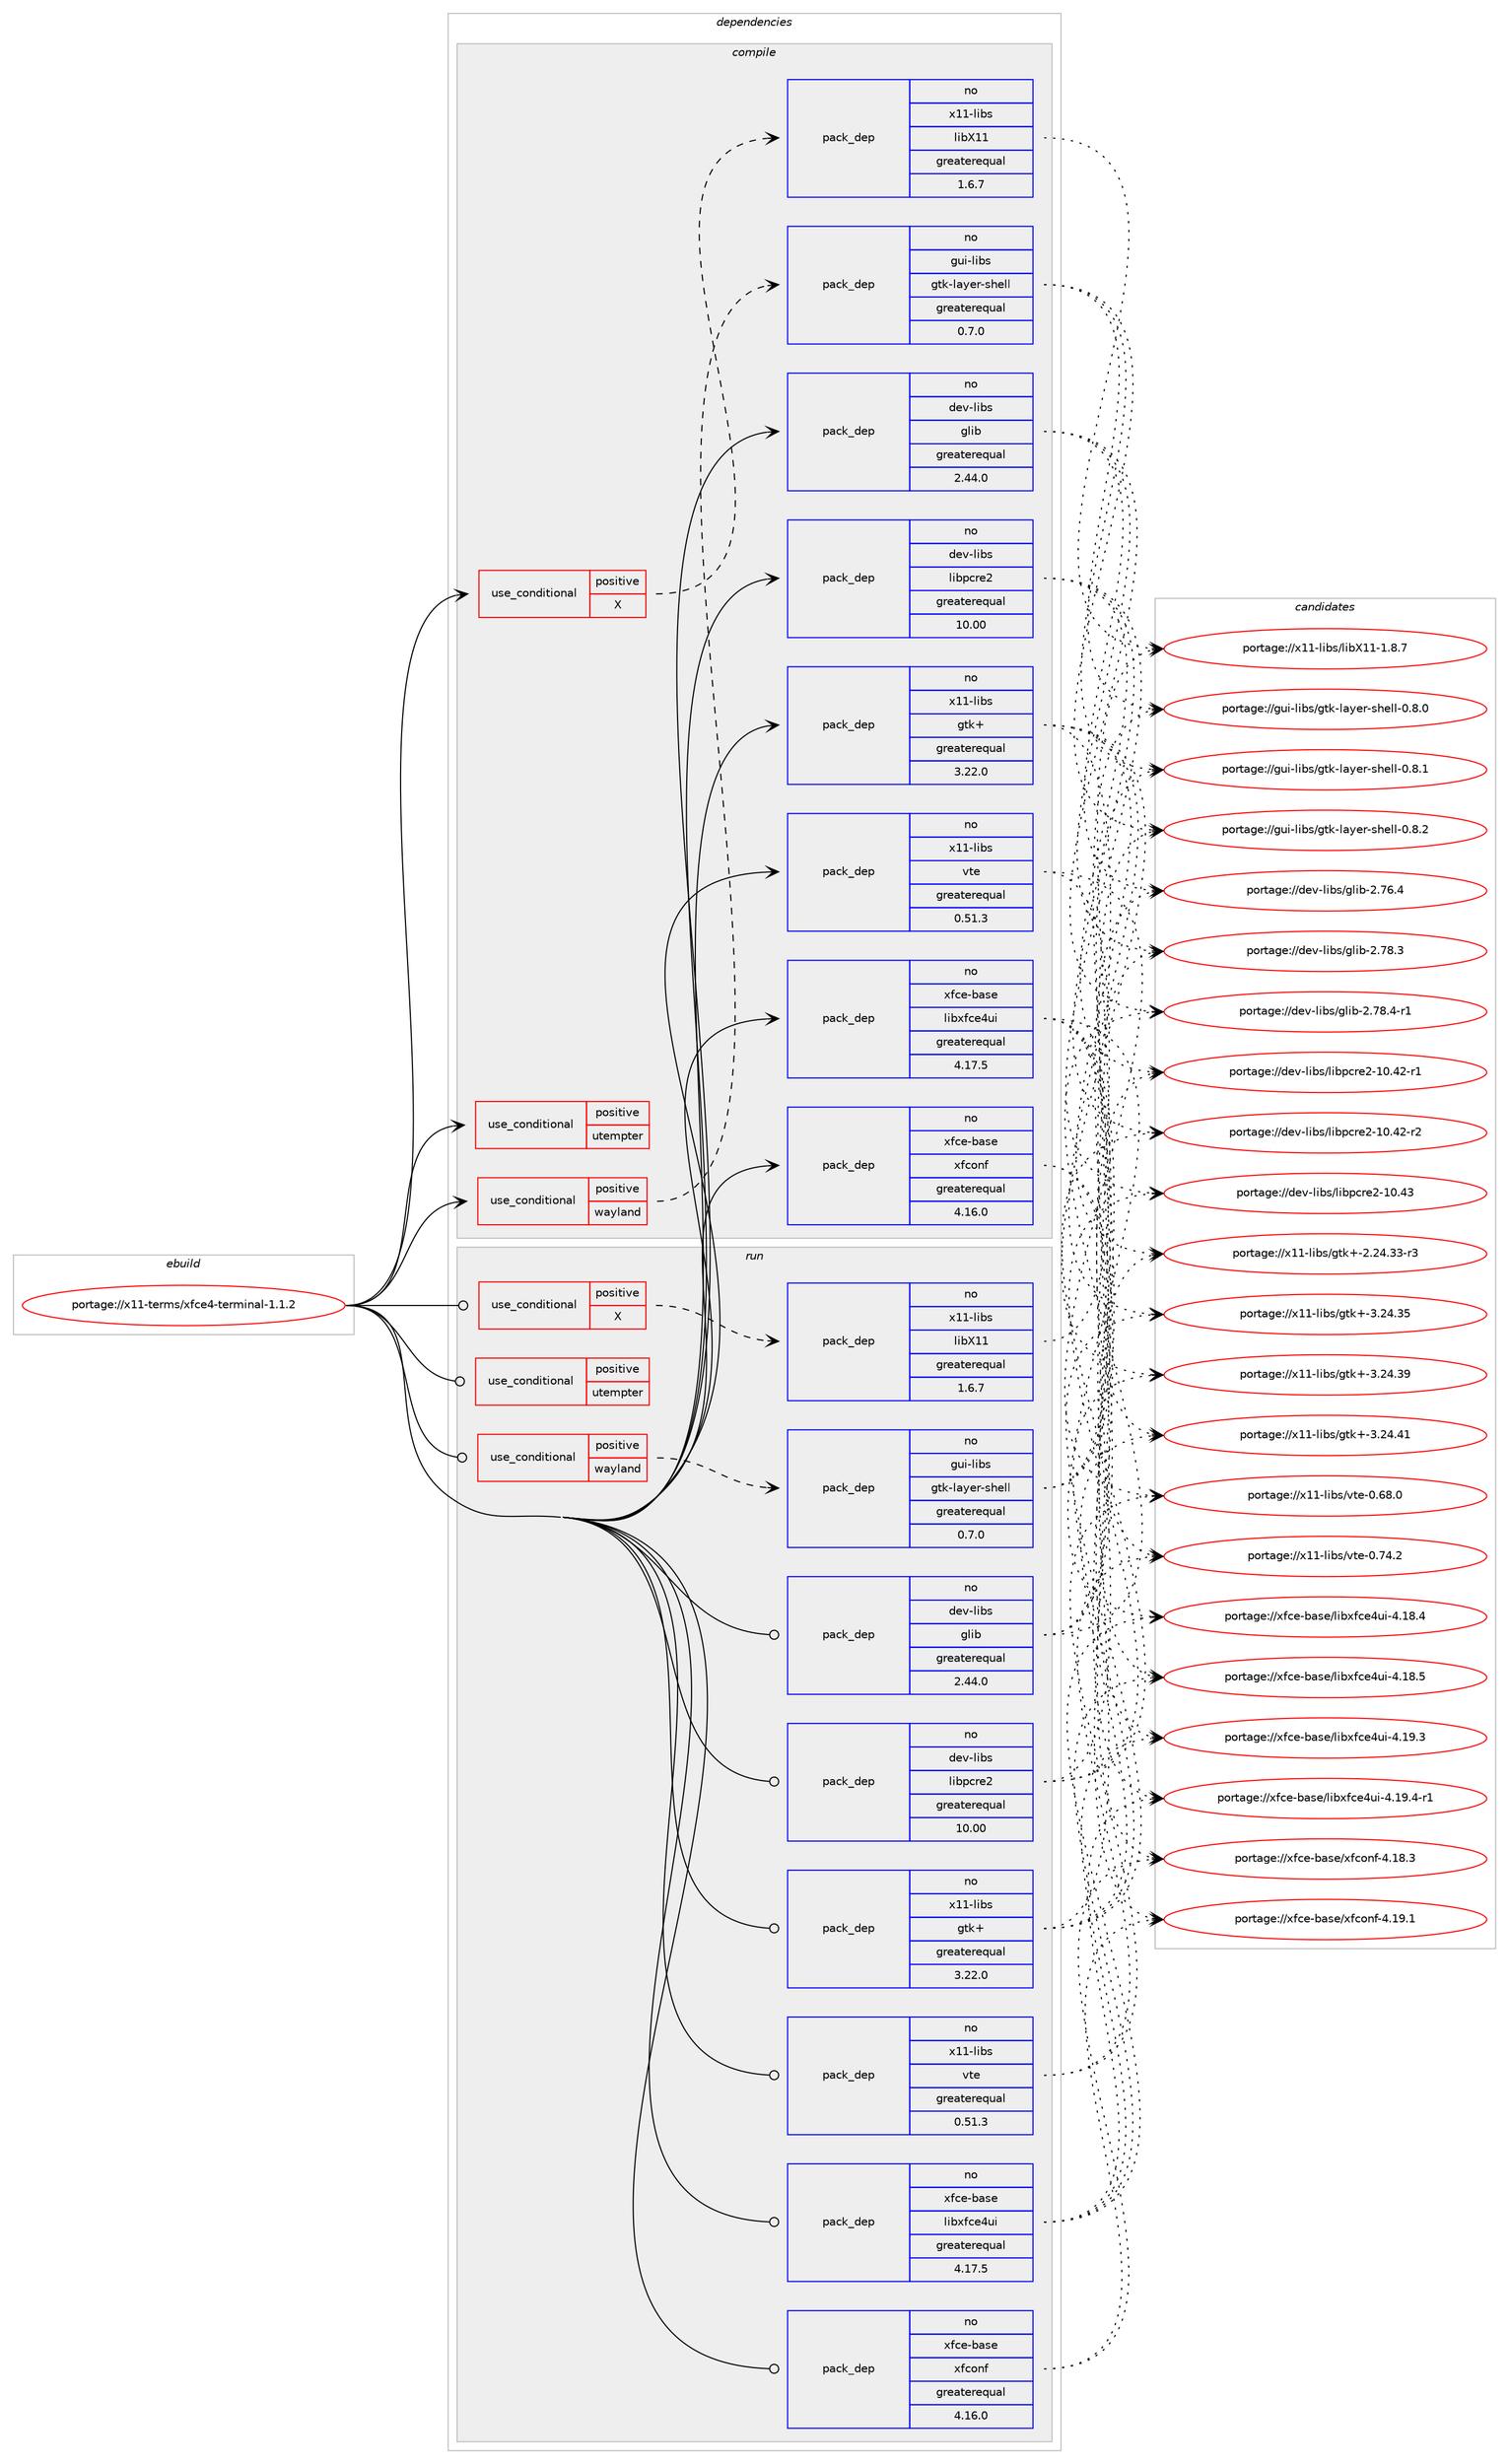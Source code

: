 digraph prolog {

# *************
# Graph options
# *************

newrank=true;
concentrate=true;
compound=true;
graph [rankdir=LR,fontname=Helvetica,fontsize=10,ranksep=1.5];#, ranksep=2.5, nodesep=0.2];
edge  [arrowhead=vee];
node  [fontname=Helvetica,fontsize=10];

# **********
# The ebuild
# **********

subgraph cluster_leftcol {
color=gray;
rank=same;
label=<<i>ebuild</i>>;
id [label="portage://x11-terms/xfce4-terminal-1.1.2", color=red, width=4, href="../x11-terms/xfce4-terminal-1.1.2.svg"];
}

# ****************
# The dependencies
# ****************

subgraph cluster_midcol {
color=gray;
label=<<i>dependencies</i>>;
subgraph cluster_compile {
fillcolor="#eeeeee";
style=filled;
label=<<i>compile</i>>;
subgraph cond19420 {
dependency29874 [label=<<TABLE BORDER="0" CELLBORDER="1" CELLSPACING="0" CELLPADDING="4"><TR><TD ROWSPAN="3" CELLPADDING="10">use_conditional</TD></TR><TR><TD>positive</TD></TR><TR><TD>X</TD></TR></TABLE>>, shape=none, color=red];
subgraph pack10099 {
dependency29875 [label=<<TABLE BORDER="0" CELLBORDER="1" CELLSPACING="0" CELLPADDING="4" WIDTH="220"><TR><TD ROWSPAN="6" CELLPADDING="30">pack_dep</TD></TR><TR><TD WIDTH="110">no</TD></TR><TR><TD>x11-libs</TD></TR><TR><TD>libX11</TD></TR><TR><TD>greaterequal</TD></TR><TR><TD>1.6.7</TD></TR></TABLE>>, shape=none, color=blue];
}
dependency29874:e -> dependency29875:w [weight=20,style="dashed",arrowhead="vee"];
}
id:e -> dependency29874:w [weight=20,style="solid",arrowhead="vee"];
subgraph cond19421 {
dependency29876 [label=<<TABLE BORDER="0" CELLBORDER="1" CELLSPACING="0" CELLPADDING="4"><TR><TD ROWSPAN="3" CELLPADDING="10">use_conditional</TD></TR><TR><TD>positive</TD></TR><TR><TD>utempter</TD></TR></TABLE>>, shape=none, color=red];
# *** BEGIN UNKNOWN DEPENDENCY TYPE (TODO) ***
# dependency29876 -> package_dependency(portage://x11-terms/xfce4-terminal-1.1.2,install,no,sys-libs,libutempter,none,[,,],any_same_slot,[])
# *** END UNKNOWN DEPENDENCY TYPE (TODO) ***

}
id:e -> dependency29876:w [weight=20,style="solid",arrowhead="vee"];
subgraph cond19422 {
dependency29877 [label=<<TABLE BORDER="0" CELLBORDER="1" CELLSPACING="0" CELLPADDING="4"><TR><TD ROWSPAN="3" CELLPADDING="10">use_conditional</TD></TR><TR><TD>positive</TD></TR><TR><TD>wayland</TD></TR></TABLE>>, shape=none, color=red];
subgraph pack10100 {
dependency29878 [label=<<TABLE BORDER="0" CELLBORDER="1" CELLSPACING="0" CELLPADDING="4" WIDTH="220"><TR><TD ROWSPAN="6" CELLPADDING="30">pack_dep</TD></TR><TR><TD WIDTH="110">no</TD></TR><TR><TD>gui-libs</TD></TR><TR><TD>gtk-layer-shell</TD></TR><TR><TD>greaterequal</TD></TR><TR><TD>0.7.0</TD></TR></TABLE>>, shape=none, color=blue];
}
dependency29877:e -> dependency29878:w [weight=20,style="dashed",arrowhead="vee"];
}
id:e -> dependency29877:w [weight=20,style="solid",arrowhead="vee"];
subgraph pack10101 {
dependency29879 [label=<<TABLE BORDER="0" CELLBORDER="1" CELLSPACING="0" CELLPADDING="4" WIDTH="220"><TR><TD ROWSPAN="6" CELLPADDING="30">pack_dep</TD></TR><TR><TD WIDTH="110">no</TD></TR><TR><TD>dev-libs</TD></TR><TR><TD>glib</TD></TR><TR><TD>greaterequal</TD></TR><TR><TD>2.44.0</TD></TR></TABLE>>, shape=none, color=blue];
}
id:e -> dependency29879:w [weight=20,style="solid",arrowhead="vee"];
subgraph pack10102 {
dependency29880 [label=<<TABLE BORDER="0" CELLBORDER="1" CELLSPACING="0" CELLPADDING="4" WIDTH="220"><TR><TD ROWSPAN="6" CELLPADDING="30">pack_dep</TD></TR><TR><TD WIDTH="110">no</TD></TR><TR><TD>dev-libs</TD></TR><TR><TD>libpcre2</TD></TR><TR><TD>greaterequal</TD></TR><TR><TD>10.00</TD></TR></TABLE>>, shape=none, color=blue];
}
id:e -> dependency29880:w [weight=20,style="solid",arrowhead="vee"];
subgraph pack10103 {
dependency29881 [label=<<TABLE BORDER="0" CELLBORDER="1" CELLSPACING="0" CELLPADDING="4" WIDTH="220"><TR><TD ROWSPAN="6" CELLPADDING="30">pack_dep</TD></TR><TR><TD WIDTH="110">no</TD></TR><TR><TD>x11-libs</TD></TR><TR><TD>gtk+</TD></TR><TR><TD>greaterequal</TD></TR><TR><TD>3.22.0</TD></TR></TABLE>>, shape=none, color=blue];
}
id:e -> dependency29881:w [weight=20,style="solid",arrowhead="vee"];
subgraph pack10104 {
dependency29882 [label=<<TABLE BORDER="0" CELLBORDER="1" CELLSPACING="0" CELLPADDING="4" WIDTH="220"><TR><TD ROWSPAN="6" CELLPADDING="30">pack_dep</TD></TR><TR><TD WIDTH="110">no</TD></TR><TR><TD>x11-libs</TD></TR><TR><TD>vte</TD></TR><TR><TD>greaterequal</TD></TR><TR><TD>0.51.3</TD></TR></TABLE>>, shape=none, color=blue];
}
id:e -> dependency29882:w [weight=20,style="solid",arrowhead="vee"];
subgraph pack10105 {
dependency29883 [label=<<TABLE BORDER="0" CELLBORDER="1" CELLSPACING="0" CELLPADDING="4" WIDTH="220"><TR><TD ROWSPAN="6" CELLPADDING="30">pack_dep</TD></TR><TR><TD WIDTH="110">no</TD></TR><TR><TD>xfce-base</TD></TR><TR><TD>libxfce4ui</TD></TR><TR><TD>greaterequal</TD></TR><TR><TD>4.17.5</TD></TR></TABLE>>, shape=none, color=blue];
}
id:e -> dependency29883:w [weight=20,style="solid",arrowhead="vee"];
subgraph pack10106 {
dependency29884 [label=<<TABLE BORDER="0" CELLBORDER="1" CELLSPACING="0" CELLPADDING="4" WIDTH="220"><TR><TD ROWSPAN="6" CELLPADDING="30">pack_dep</TD></TR><TR><TD WIDTH="110">no</TD></TR><TR><TD>xfce-base</TD></TR><TR><TD>xfconf</TD></TR><TR><TD>greaterequal</TD></TR><TR><TD>4.16.0</TD></TR></TABLE>>, shape=none, color=blue];
}
id:e -> dependency29884:w [weight=20,style="solid",arrowhead="vee"];
}
subgraph cluster_compileandrun {
fillcolor="#eeeeee";
style=filled;
label=<<i>compile and run</i>>;
}
subgraph cluster_run {
fillcolor="#eeeeee";
style=filled;
label=<<i>run</i>>;
subgraph cond19423 {
dependency29885 [label=<<TABLE BORDER="0" CELLBORDER="1" CELLSPACING="0" CELLPADDING="4"><TR><TD ROWSPAN="3" CELLPADDING="10">use_conditional</TD></TR><TR><TD>positive</TD></TR><TR><TD>X</TD></TR></TABLE>>, shape=none, color=red];
subgraph pack10107 {
dependency29886 [label=<<TABLE BORDER="0" CELLBORDER="1" CELLSPACING="0" CELLPADDING="4" WIDTH="220"><TR><TD ROWSPAN="6" CELLPADDING="30">pack_dep</TD></TR><TR><TD WIDTH="110">no</TD></TR><TR><TD>x11-libs</TD></TR><TR><TD>libX11</TD></TR><TR><TD>greaterequal</TD></TR><TR><TD>1.6.7</TD></TR></TABLE>>, shape=none, color=blue];
}
dependency29885:e -> dependency29886:w [weight=20,style="dashed",arrowhead="vee"];
}
id:e -> dependency29885:w [weight=20,style="solid",arrowhead="odot"];
subgraph cond19424 {
dependency29887 [label=<<TABLE BORDER="0" CELLBORDER="1" CELLSPACING="0" CELLPADDING="4"><TR><TD ROWSPAN="3" CELLPADDING="10">use_conditional</TD></TR><TR><TD>positive</TD></TR><TR><TD>utempter</TD></TR></TABLE>>, shape=none, color=red];
# *** BEGIN UNKNOWN DEPENDENCY TYPE (TODO) ***
# dependency29887 -> package_dependency(portage://x11-terms/xfce4-terminal-1.1.2,run,no,sys-libs,libutempter,none,[,,],any_same_slot,[])
# *** END UNKNOWN DEPENDENCY TYPE (TODO) ***

}
id:e -> dependency29887:w [weight=20,style="solid",arrowhead="odot"];
subgraph cond19425 {
dependency29888 [label=<<TABLE BORDER="0" CELLBORDER="1" CELLSPACING="0" CELLPADDING="4"><TR><TD ROWSPAN="3" CELLPADDING="10">use_conditional</TD></TR><TR><TD>positive</TD></TR><TR><TD>wayland</TD></TR></TABLE>>, shape=none, color=red];
subgraph pack10108 {
dependency29889 [label=<<TABLE BORDER="0" CELLBORDER="1" CELLSPACING="0" CELLPADDING="4" WIDTH="220"><TR><TD ROWSPAN="6" CELLPADDING="30">pack_dep</TD></TR><TR><TD WIDTH="110">no</TD></TR><TR><TD>gui-libs</TD></TR><TR><TD>gtk-layer-shell</TD></TR><TR><TD>greaterequal</TD></TR><TR><TD>0.7.0</TD></TR></TABLE>>, shape=none, color=blue];
}
dependency29888:e -> dependency29889:w [weight=20,style="dashed",arrowhead="vee"];
}
id:e -> dependency29888:w [weight=20,style="solid",arrowhead="odot"];
subgraph pack10109 {
dependency29890 [label=<<TABLE BORDER="0" CELLBORDER="1" CELLSPACING="0" CELLPADDING="4" WIDTH="220"><TR><TD ROWSPAN="6" CELLPADDING="30">pack_dep</TD></TR><TR><TD WIDTH="110">no</TD></TR><TR><TD>dev-libs</TD></TR><TR><TD>glib</TD></TR><TR><TD>greaterequal</TD></TR><TR><TD>2.44.0</TD></TR></TABLE>>, shape=none, color=blue];
}
id:e -> dependency29890:w [weight=20,style="solid",arrowhead="odot"];
subgraph pack10110 {
dependency29891 [label=<<TABLE BORDER="0" CELLBORDER="1" CELLSPACING="0" CELLPADDING="4" WIDTH="220"><TR><TD ROWSPAN="6" CELLPADDING="30">pack_dep</TD></TR><TR><TD WIDTH="110">no</TD></TR><TR><TD>dev-libs</TD></TR><TR><TD>libpcre2</TD></TR><TR><TD>greaterequal</TD></TR><TR><TD>10.00</TD></TR></TABLE>>, shape=none, color=blue];
}
id:e -> dependency29891:w [weight=20,style="solid",arrowhead="odot"];
subgraph pack10111 {
dependency29892 [label=<<TABLE BORDER="0" CELLBORDER="1" CELLSPACING="0" CELLPADDING="4" WIDTH="220"><TR><TD ROWSPAN="6" CELLPADDING="30">pack_dep</TD></TR><TR><TD WIDTH="110">no</TD></TR><TR><TD>x11-libs</TD></TR><TR><TD>gtk+</TD></TR><TR><TD>greaterequal</TD></TR><TR><TD>3.22.0</TD></TR></TABLE>>, shape=none, color=blue];
}
id:e -> dependency29892:w [weight=20,style="solid",arrowhead="odot"];
subgraph pack10112 {
dependency29893 [label=<<TABLE BORDER="0" CELLBORDER="1" CELLSPACING="0" CELLPADDING="4" WIDTH="220"><TR><TD ROWSPAN="6" CELLPADDING="30">pack_dep</TD></TR><TR><TD WIDTH="110">no</TD></TR><TR><TD>x11-libs</TD></TR><TR><TD>vte</TD></TR><TR><TD>greaterequal</TD></TR><TR><TD>0.51.3</TD></TR></TABLE>>, shape=none, color=blue];
}
id:e -> dependency29893:w [weight=20,style="solid",arrowhead="odot"];
subgraph pack10113 {
dependency29894 [label=<<TABLE BORDER="0" CELLBORDER="1" CELLSPACING="0" CELLPADDING="4" WIDTH="220"><TR><TD ROWSPAN="6" CELLPADDING="30">pack_dep</TD></TR><TR><TD WIDTH="110">no</TD></TR><TR><TD>xfce-base</TD></TR><TR><TD>libxfce4ui</TD></TR><TR><TD>greaterequal</TD></TR><TR><TD>4.17.5</TD></TR></TABLE>>, shape=none, color=blue];
}
id:e -> dependency29894:w [weight=20,style="solid",arrowhead="odot"];
subgraph pack10114 {
dependency29895 [label=<<TABLE BORDER="0" CELLBORDER="1" CELLSPACING="0" CELLPADDING="4" WIDTH="220"><TR><TD ROWSPAN="6" CELLPADDING="30">pack_dep</TD></TR><TR><TD WIDTH="110">no</TD></TR><TR><TD>xfce-base</TD></TR><TR><TD>xfconf</TD></TR><TR><TD>greaterequal</TD></TR><TR><TD>4.16.0</TD></TR></TABLE>>, shape=none, color=blue];
}
id:e -> dependency29895:w [weight=20,style="solid",arrowhead="odot"];
}
}

# **************
# The candidates
# **************

subgraph cluster_choices {
rank=same;
color=gray;
label=<<i>candidates</i>>;

subgraph choice10099 {
color=black;
nodesep=1;
choice120494945108105981154710810598884949454946564655 [label="portage://x11-libs/libX11-1.8.7", color=red, width=4,href="../x11-libs/libX11-1.8.7.svg"];
dependency29875:e -> choice120494945108105981154710810598884949454946564655:w [style=dotted,weight="100"];
}
subgraph choice10100 {
color=black;
nodesep=1;
choice103117105451081059811547103116107451089712110111445115104101108108454846564648 [label="portage://gui-libs/gtk-layer-shell-0.8.0", color=red, width=4,href="../gui-libs/gtk-layer-shell-0.8.0.svg"];
choice103117105451081059811547103116107451089712110111445115104101108108454846564649 [label="portage://gui-libs/gtk-layer-shell-0.8.1", color=red, width=4,href="../gui-libs/gtk-layer-shell-0.8.1.svg"];
choice103117105451081059811547103116107451089712110111445115104101108108454846564650 [label="portage://gui-libs/gtk-layer-shell-0.8.2", color=red, width=4,href="../gui-libs/gtk-layer-shell-0.8.2.svg"];
dependency29878:e -> choice103117105451081059811547103116107451089712110111445115104101108108454846564648:w [style=dotted,weight="100"];
dependency29878:e -> choice103117105451081059811547103116107451089712110111445115104101108108454846564649:w [style=dotted,weight="100"];
dependency29878:e -> choice103117105451081059811547103116107451089712110111445115104101108108454846564650:w [style=dotted,weight="100"];
}
subgraph choice10101 {
color=black;
nodesep=1;
choice1001011184510810598115471031081059845504655544652 [label="portage://dev-libs/glib-2.76.4", color=red, width=4,href="../dev-libs/glib-2.76.4.svg"];
choice1001011184510810598115471031081059845504655564651 [label="portage://dev-libs/glib-2.78.3", color=red, width=4,href="../dev-libs/glib-2.78.3.svg"];
choice10010111845108105981154710310810598455046555646524511449 [label="portage://dev-libs/glib-2.78.4-r1", color=red, width=4,href="../dev-libs/glib-2.78.4-r1.svg"];
dependency29879:e -> choice1001011184510810598115471031081059845504655544652:w [style=dotted,weight="100"];
dependency29879:e -> choice1001011184510810598115471031081059845504655564651:w [style=dotted,weight="100"];
dependency29879:e -> choice10010111845108105981154710310810598455046555646524511449:w [style=dotted,weight="100"];
}
subgraph choice10102 {
color=black;
nodesep=1;
choice1001011184510810598115471081059811299114101504549484652504511449 [label="portage://dev-libs/libpcre2-10.42-r1", color=red, width=4,href="../dev-libs/libpcre2-10.42-r1.svg"];
choice1001011184510810598115471081059811299114101504549484652504511450 [label="portage://dev-libs/libpcre2-10.42-r2", color=red, width=4,href="../dev-libs/libpcre2-10.42-r2.svg"];
choice100101118451081059811547108105981129911410150454948465251 [label="portage://dev-libs/libpcre2-10.43", color=red, width=4,href="../dev-libs/libpcre2-10.43.svg"];
dependency29880:e -> choice1001011184510810598115471081059811299114101504549484652504511449:w [style=dotted,weight="100"];
dependency29880:e -> choice1001011184510810598115471081059811299114101504549484652504511450:w [style=dotted,weight="100"];
dependency29880:e -> choice100101118451081059811547108105981129911410150454948465251:w [style=dotted,weight="100"];
}
subgraph choice10103 {
color=black;
nodesep=1;
choice12049494510810598115471031161074345504650524651514511451 [label="portage://x11-libs/gtk+-2.24.33-r3", color=red, width=4,href="../x11-libs/gtk+-2.24.33-r3.svg"];
choice1204949451081059811547103116107434551465052465153 [label="portage://x11-libs/gtk+-3.24.35", color=red, width=4,href="../x11-libs/gtk+-3.24.35.svg"];
choice1204949451081059811547103116107434551465052465157 [label="portage://x11-libs/gtk+-3.24.39", color=red, width=4,href="../x11-libs/gtk+-3.24.39.svg"];
choice1204949451081059811547103116107434551465052465249 [label="portage://x11-libs/gtk+-3.24.41", color=red, width=4,href="../x11-libs/gtk+-3.24.41.svg"];
dependency29881:e -> choice12049494510810598115471031161074345504650524651514511451:w [style=dotted,weight="100"];
dependency29881:e -> choice1204949451081059811547103116107434551465052465153:w [style=dotted,weight="100"];
dependency29881:e -> choice1204949451081059811547103116107434551465052465157:w [style=dotted,weight="100"];
dependency29881:e -> choice1204949451081059811547103116107434551465052465249:w [style=dotted,weight="100"];
}
subgraph choice10104 {
color=black;
nodesep=1;
choice120494945108105981154711811610145484654564648 [label="portage://x11-libs/vte-0.68.0", color=red, width=4,href="../x11-libs/vte-0.68.0.svg"];
choice120494945108105981154711811610145484655524650 [label="portage://x11-libs/vte-0.74.2", color=red, width=4,href="../x11-libs/vte-0.74.2.svg"];
dependency29882:e -> choice120494945108105981154711811610145484654564648:w [style=dotted,weight="100"];
dependency29882:e -> choice120494945108105981154711811610145484655524650:w [style=dotted,weight="100"];
}
subgraph choice10105 {
color=black;
nodesep=1;
choice120102991014598971151014710810598120102991015211710545524649564652 [label="portage://xfce-base/libxfce4ui-4.18.4", color=red, width=4,href="../xfce-base/libxfce4ui-4.18.4.svg"];
choice120102991014598971151014710810598120102991015211710545524649564653 [label="portage://xfce-base/libxfce4ui-4.18.5", color=red, width=4,href="../xfce-base/libxfce4ui-4.18.5.svg"];
choice120102991014598971151014710810598120102991015211710545524649574651 [label="portage://xfce-base/libxfce4ui-4.19.3", color=red, width=4,href="../xfce-base/libxfce4ui-4.19.3.svg"];
choice1201029910145989711510147108105981201029910152117105455246495746524511449 [label="portage://xfce-base/libxfce4ui-4.19.4-r1", color=red, width=4,href="../xfce-base/libxfce4ui-4.19.4-r1.svg"];
dependency29883:e -> choice120102991014598971151014710810598120102991015211710545524649564652:w [style=dotted,weight="100"];
dependency29883:e -> choice120102991014598971151014710810598120102991015211710545524649564653:w [style=dotted,weight="100"];
dependency29883:e -> choice120102991014598971151014710810598120102991015211710545524649574651:w [style=dotted,weight="100"];
dependency29883:e -> choice1201029910145989711510147108105981201029910152117105455246495746524511449:w [style=dotted,weight="100"];
}
subgraph choice10106 {
color=black;
nodesep=1;
choice12010299101459897115101471201029911111010245524649564651 [label="portage://xfce-base/xfconf-4.18.3", color=red, width=4,href="../xfce-base/xfconf-4.18.3.svg"];
choice12010299101459897115101471201029911111010245524649574649 [label="portage://xfce-base/xfconf-4.19.1", color=red, width=4,href="../xfce-base/xfconf-4.19.1.svg"];
dependency29884:e -> choice12010299101459897115101471201029911111010245524649564651:w [style=dotted,weight="100"];
dependency29884:e -> choice12010299101459897115101471201029911111010245524649574649:w [style=dotted,weight="100"];
}
subgraph choice10107 {
color=black;
nodesep=1;
choice120494945108105981154710810598884949454946564655 [label="portage://x11-libs/libX11-1.8.7", color=red, width=4,href="../x11-libs/libX11-1.8.7.svg"];
dependency29886:e -> choice120494945108105981154710810598884949454946564655:w [style=dotted,weight="100"];
}
subgraph choice10108 {
color=black;
nodesep=1;
choice103117105451081059811547103116107451089712110111445115104101108108454846564648 [label="portage://gui-libs/gtk-layer-shell-0.8.0", color=red, width=4,href="../gui-libs/gtk-layer-shell-0.8.0.svg"];
choice103117105451081059811547103116107451089712110111445115104101108108454846564649 [label="portage://gui-libs/gtk-layer-shell-0.8.1", color=red, width=4,href="../gui-libs/gtk-layer-shell-0.8.1.svg"];
choice103117105451081059811547103116107451089712110111445115104101108108454846564650 [label="portage://gui-libs/gtk-layer-shell-0.8.2", color=red, width=4,href="../gui-libs/gtk-layer-shell-0.8.2.svg"];
dependency29889:e -> choice103117105451081059811547103116107451089712110111445115104101108108454846564648:w [style=dotted,weight="100"];
dependency29889:e -> choice103117105451081059811547103116107451089712110111445115104101108108454846564649:w [style=dotted,weight="100"];
dependency29889:e -> choice103117105451081059811547103116107451089712110111445115104101108108454846564650:w [style=dotted,weight="100"];
}
subgraph choice10109 {
color=black;
nodesep=1;
choice1001011184510810598115471031081059845504655544652 [label="portage://dev-libs/glib-2.76.4", color=red, width=4,href="../dev-libs/glib-2.76.4.svg"];
choice1001011184510810598115471031081059845504655564651 [label="portage://dev-libs/glib-2.78.3", color=red, width=4,href="../dev-libs/glib-2.78.3.svg"];
choice10010111845108105981154710310810598455046555646524511449 [label="portage://dev-libs/glib-2.78.4-r1", color=red, width=4,href="../dev-libs/glib-2.78.4-r1.svg"];
dependency29890:e -> choice1001011184510810598115471031081059845504655544652:w [style=dotted,weight="100"];
dependency29890:e -> choice1001011184510810598115471031081059845504655564651:w [style=dotted,weight="100"];
dependency29890:e -> choice10010111845108105981154710310810598455046555646524511449:w [style=dotted,weight="100"];
}
subgraph choice10110 {
color=black;
nodesep=1;
choice1001011184510810598115471081059811299114101504549484652504511449 [label="portage://dev-libs/libpcre2-10.42-r1", color=red, width=4,href="../dev-libs/libpcre2-10.42-r1.svg"];
choice1001011184510810598115471081059811299114101504549484652504511450 [label="portage://dev-libs/libpcre2-10.42-r2", color=red, width=4,href="../dev-libs/libpcre2-10.42-r2.svg"];
choice100101118451081059811547108105981129911410150454948465251 [label="portage://dev-libs/libpcre2-10.43", color=red, width=4,href="../dev-libs/libpcre2-10.43.svg"];
dependency29891:e -> choice1001011184510810598115471081059811299114101504549484652504511449:w [style=dotted,weight="100"];
dependency29891:e -> choice1001011184510810598115471081059811299114101504549484652504511450:w [style=dotted,weight="100"];
dependency29891:e -> choice100101118451081059811547108105981129911410150454948465251:w [style=dotted,weight="100"];
}
subgraph choice10111 {
color=black;
nodesep=1;
choice12049494510810598115471031161074345504650524651514511451 [label="portage://x11-libs/gtk+-2.24.33-r3", color=red, width=4,href="../x11-libs/gtk+-2.24.33-r3.svg"];
choice1204949451081059811547103116107434551465052465153 [label="portage://x11-libs/gtk+-3.24.35", color=red, width=4,href="../x11-libs/gtk+-3.24.35.svg"];
choice1204949451081059811547103116107434551465052465157 [label="portage://x11-libs/gtk+-3.24.39", color=red, width=4,href="../x11-libs/gtk+-3.24.39.svg"];
choice1204949451081059811547103116107434551465052465249 [label="portage://x11-libs/gtk+-3.24.41", color=red, width=4,href="../x11-libs/gtk+-3.24.41.svg"];
dependency29892:e -> choice12049494510810598115471031161074345504650524651514511451:w [style=dotted,weight="100"];
dependency29892:e -> choice1204949451081059811547103116107434551465052465153:w [style=dotted,weight="100"];
dependency29892:e -> choice1204949451081059811547103116107434551465052465157:w [style=dotted,weight="100"];
dependency29892:e -> choice1204949451081059811547103116107434551465052465249:w [style=dotted,weight="100"];
}
subgraph choice10112 {
color=black;
nodesep=1;
choice120494945108105981154711811610145484654564648 [label="portage://x11-libs/vte-0.68.0", color=red, width=4,href="../x11-libs/vte-0.68.0.svg"];
choice120494945108105981154711811610145484655524650 [label="portage://x11-libs/vte-0.74.2", color=red, width=4,href="../x11-libs/vte-0.74.2.svg"];
dependency29893:e -> choice120494945108105981154711811610145484654564648:w [style=dotted,weight="100"];
dependency29893:e -> choice120494945108105981154711811610145484655524650:w [style=dotted,weight="100"];
}
subgraph choice10113 {
color=black;
nodesep=1;
choice120102991014598971151014710810598120102991015211710545524649564652 [label="portage://xfce-base/libxfce4ui-4.18.4", color=red, width=4,href="../xfce-base/libxfce4ui-4.18.4.svg"];
choice120102991014598971151014710810598120102991015211710545524649564653 [label="portage://xfce-base/libxfce4ui-4.18.5", color=red, width=4,href="../xfce-base/libxfce4ui-4.18.5.svg"];
choice120102991014598971151014710810598120102991015211710545524649574651 [label="portage://xfce-base/libxfce4ui-4.19.3", color=red, width=4,href="../xfce-base/libxfce4ui-4.19.3.svg"];
choice1201029910145989711510147108105981201029910152117105455246495746524511449 [label="portage://xfce-base/libxfce4ui-4.19.4-r1", color=red, width=4,href="../xfce-base/libxfce4ui-4.19.4-r1.svg"];
dependency29894:e -> choice120102991014598971151014710810598120102991015211710545524649564652:w [style=dotted,weight="100"];
dependency29894:e -> choice120102991014598971151014710810598120102991015211710545524649564653:w [style=dotted,weight="100"];
dependency29894:e -> choice120102991014598971151014710810598120102991015211710545524649574651:w [style=dotted,weight="100"];
dependency29894:e -> choice1201029910145989711510147108105981201029910152117105455246495746524511449:w [style=dotted,weight="100"];
}
subgraph choice10114 {
color=black;
nodesep=1;
choice12010299101459897115101471201029911111010245524649564651 [label="portage://xfce-base/xfconf-4.18.3", color=red, width=4,href="../xfce-base/xfconf-4.18.3.svg"];
choice12010299101459897115101471201029911111010245524649574649 [label="portage://xfce-base/xfconf-4.19.1", color=red, width=4,href="../xfce-base/xfconf-4.19.1.svg"];
dependency29895:e -> choice12010299101459897115101471201029911111010245524649564651:w [style=dotted,weight="100"];
dependency29895:e -> choice12010299101459897115101471201029911111010245524649574649:w [style=dotted,weight="100"];
}
}

}
